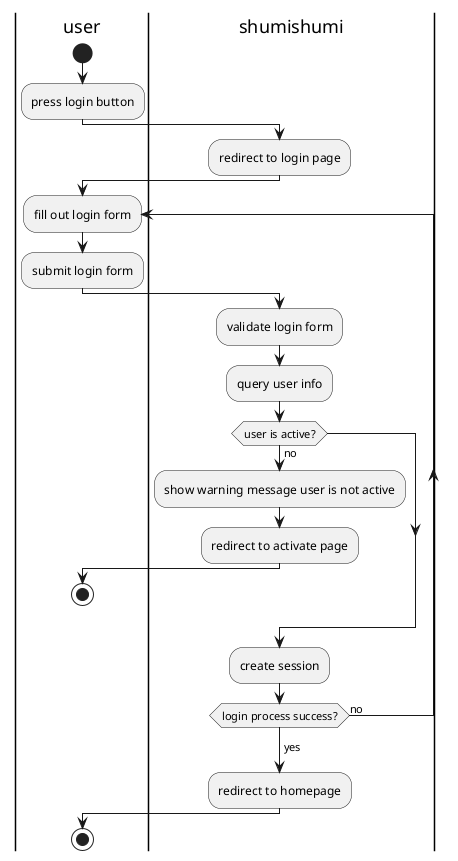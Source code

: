 @startuml login

|user|
start
:press login button;
|shumishumi|
:redirect to login page;
|user|
repeat :fill out login form;
:submit login form;
|shumishumi|
:validate login form;
:query user info;
|shumishumi|
if (user is active?) then (no)
    :show warning message user is not active;
    :redirect to activate page;
    |user|
    stop
endif
|shumishumi|
:create session;
repeat while(login process success?) is (no)
-> yes;
:redirect to homepage;
|user|
stop

@enduml